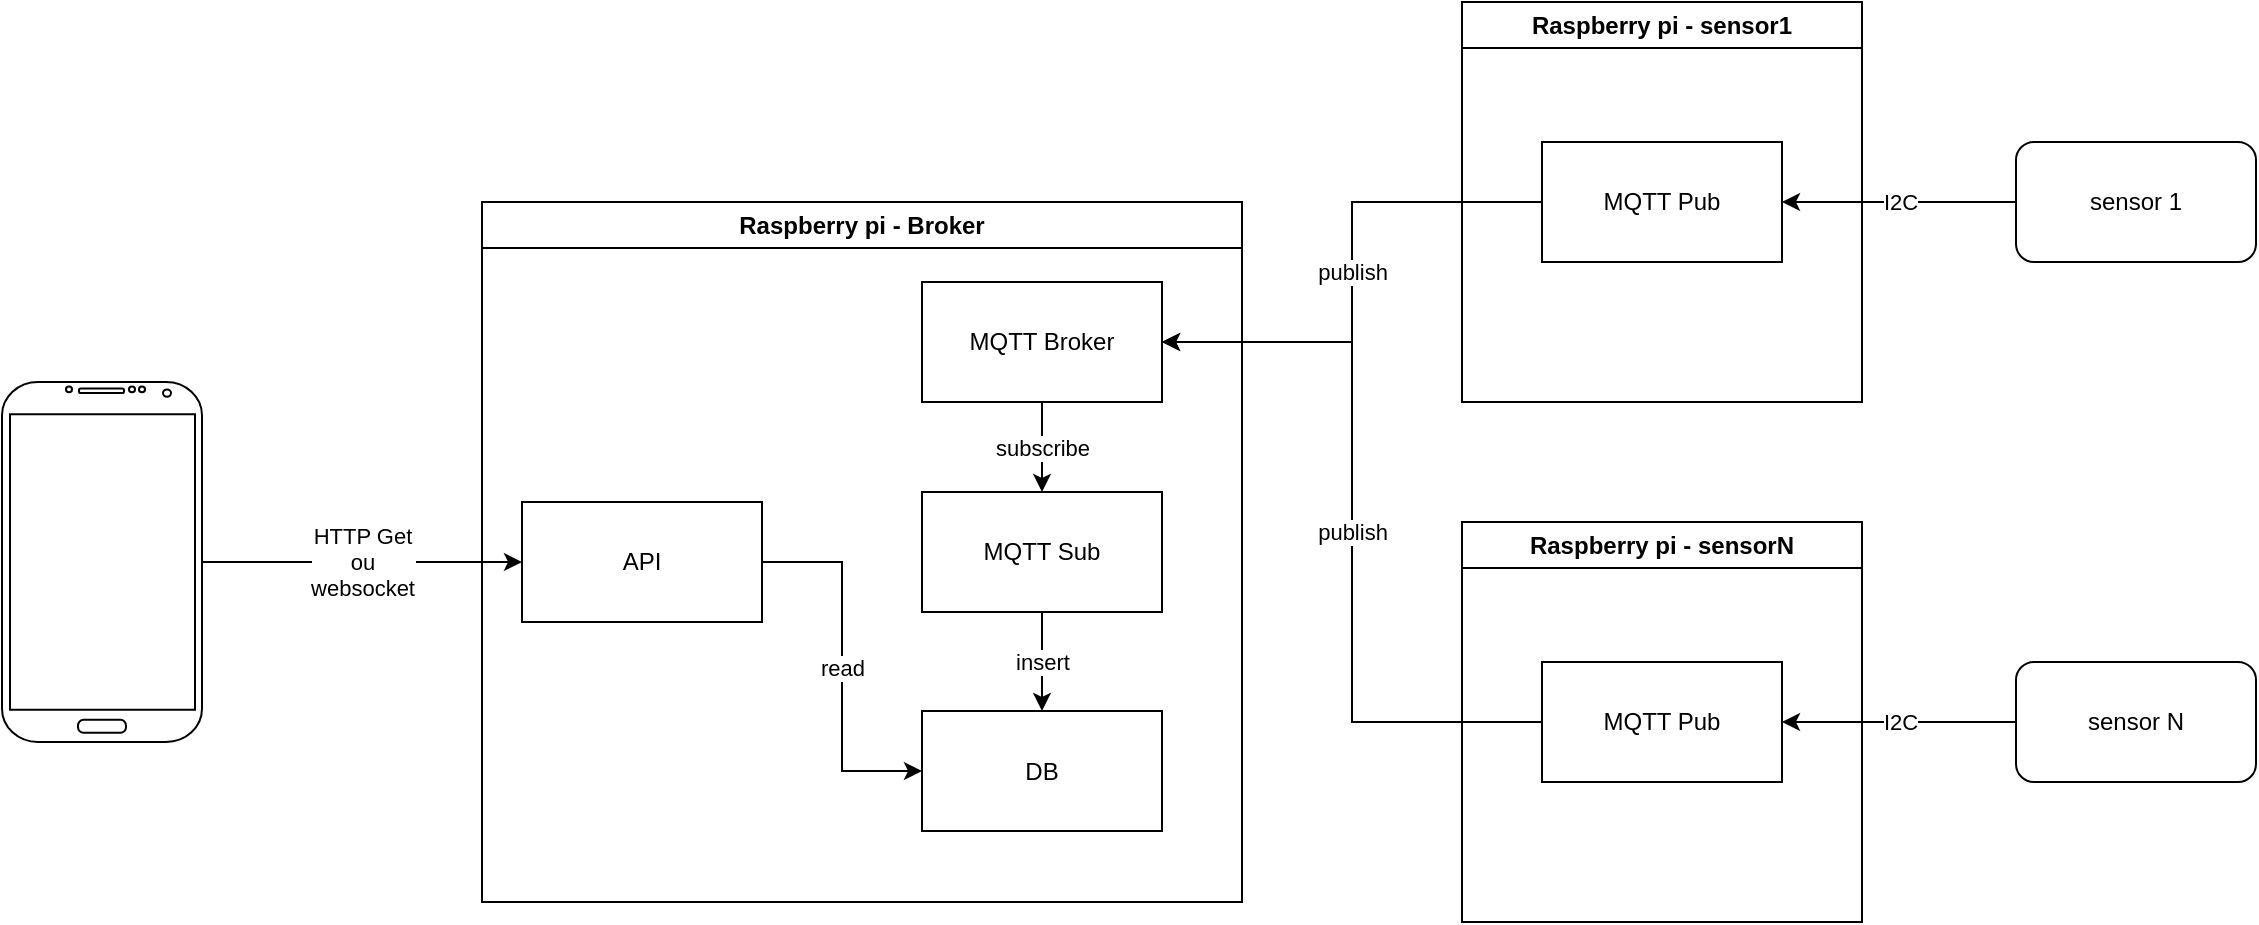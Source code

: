 <mxfile version="21.6.7" type="device" pages="2">
  <diagram name="flux phone" id="RIGlRPVgMfuro2tlcC_w">
    <mxGraphModel dx="2901" dy="1106" grid="1" gridSize="10" guides="1" tooltips="1" connect="1" arrows="1" fold="1" page="1" pageScale="1" pageWidth="827" pageHeight="1169" math="0" shadow="0">
      <root>
        <mxCell id="0" />
        <mxCell id="1" parent="0" />
        <mxCell id="LoCmw2boxALlLqCzRrc9-21" value="&lt;div&gt;HTTP Get&lt;/div&gt;&lt;div&gt;ou&lt;/div&gt;&lt;div&gt;websocket&lt;br&gt;&lt;/div&gt;" style="edgeStyle=orthogonalEdgeStyle;rounded=0;orthogonalLoop=1;jettySize=auto;html=1;entryX=0;entryY=0.5;entryDx=0;entryDy=0;" edge="1" parent="1" source="LoCmw2boxALlLqCzRrc9-1" target="LoCmw2boxALlLqCzRrc9-19">
          <mxGeometry relative="1" as="geometry" />
        </mxCell>
        <mxCell id="LoCmw2boxALlLqCzRrc9-1" value="" style="verticalLabelPosition=bottom;verticalAlign=top;html=1;shadow=0;dashed=0;strokeWidth=1;shape=mxgraph.android.phone2;" vertex="1" parent="1">
          <mxGeometry x="-180" y="360" width="100" height="180" as="geometry" />
        </mxCell>
        <mxCell id="LoCmw2boxALlLqCzRrc9-3" value="Raspberry pi - Broker" style="swimlane;whiteSpace=wrap;html=1;" vertex="1" parent="1">
          <mxGeometry x="60" y="270" width="380" height="350" as="geometry" />
        </mxCell>
        <mxCell id="LoCmw2boxALlLqCzRrc9-6" value="insert" style="edgeStyle=orthogonalEdgeStyle;rounded=0;orthogonalLoop=1;jettySize=auto;html=1;" edge="1" parent="LoCmw2boxALlLqCzRrc9-3" source="LoCmw2boxALlLqCzRrc9-4" target="LoCmw2boxALlLqCzRrc9-5">
          <mxGeometry relative="1" as="geometry" />
        </mxCell>
        <mxCell id="LoCmw2boxALlLqCzRrc9-4" value="MQTT Sub" style="rounded=0;whiteSpace=wrap;html=1;" vertex="1" parent="LoCmw2boxALlLqCzRrc9-3">
          <mxGeometry x="220" y="145" width="120" height="60" as="geometry" />
        </mxCell>
        <mxCell id="LoCmw2boxALlLqCzRrc9-5" value="DB" style="rounded=0;whiteSpace=wrap;html=1;" vertex="1" parent="LoCmw2boxALlLqCzRrc9-3">
          <mxGeometry x="220" y="254.5" width="120" height="60" as="geometry" />
        </mxCell>
        <mxCell id="LoCmw2boxALlLqCzRrc9-10" value="subscribe" style="edgeStyle=orthogonalEdgeStyle;rounded=0;orthogonalLoop=1;jettySize=auto;html=1;" edge="1" parent="LoCmw2boxALlLqCzRrc9-3" source="LoCmw2boxALlLqCzRrc9-9" target="LoCmw2boxALlLqCzRrc9-4">
          <mxGeometry relative="1" as="geometry" />
        </mxCell>
        <mxCell id="LoCmw2boxALlLqCzRrc9-9" value="MQTT Broker" style="rounded=0;whiteSpace=wrap;html=1;" vertex="1" parent="LoCmw2boxALlLqCzRrc9-3">
          <mxGeometry x="220" y="40" width="120" height="60" as="geometry" />
        </mxCell>
        <mxCell id="LoCmw2boxALlLqCzRrc9-20" value="read" style="edgeStyle=orthogonalEdgeStyle;rounded=0;orthogonalLoop=1;jettySize=auto;html=1;entryX=0;entryY=0.5;entryDx=0;entryDy=0;" edge="1" parent="LoCmw2boxALlLqCzRrc9-3" source="LoCmw2boxALlLqCzRrc9-19" target="LoCmw2boxALlLqCzRrc9-5">
          <mxGeometry relative="1" as="geometry" />
        </mxCell>
        <mxCell id="LoCmw2boxALlLqCzRrc9-19" value="API" style="rounded=0;whiteSpace=wrap;html=1;" vertex="1" parent="LoCmw2boxALlLqCzRrc9-3">
          <mxGeometry x="20" y="150" width="120" height="60" as="geometry" />
        </mxCell>
        <mxCell id="LoCmw2boxALlLqCzRrc9-7" value="Raspberry pi - sensor1" style="swimlane;whiteSpace=wrap;html=1;" vertex="1" parent="1">
          <mxGeometry x="550" y="170" width="200" height="200" as="geometry" />
        </mxCell>
        <mxCell id="LoCmw2boxALlLqCzRrc9-8" value="MQTT Pub" style="rounded=0;whiteSpace=wrap;html=1;" vertex="1" parent="LoCmw2boxALlLqCzRrc9-7">
          <mxGeometry x="40" y="70" width="120" height="60" as="geometry" />
        </mxCell>
        <mxCell id="LoCmw2boxALlLqCzRrc9-12" value="I2C" style="edgeStyle=orthogonalEdgeStyle;rounded=0;orthogonalLoop=1;jettySize=auto;html=1;" edge="1" parent="1" source="LoCmw2boxALlLqCzRrc9-11" target="LoCmw2boxALlLqCzRrc9-8">
          <mxGeometry relative="1" as="geometry" />
        </mxCell>
        <mxCell id="LoCmw2boxALlLqCzRrc9-11" value="sensor 1" style="rounded=1;whiteSpace=wrap;html=1;" vertex="1" parent="1">
          <mxGeometry x="827" y="240" width="120" height="60" as="geometry" />
        </mxCell>
        <mxCell id="LoCmw2boxALlLqCzRrc9-13" value="Raspberry pi - sensorN" style="swimlane;whiteSpace=wrap;html=1;" vertex="1" parent="1">
          <mxGeometry x="550" y="430" width="200" height="200" as="geometry" />
        </mxCell>
        <mxCell id="LoCmw2boxALlLqCzRrc9-14" value="MQTT Pub" style="rounded=0;whiteSpace=wrap;html=1;" vertex="1" parent="LoCmw2boxALlLqCzRrc9-13">
          <mxGeometry x="40" y="70" width="120" height="60" as="geometry" />
        </mxCell>
        <mxCell id="LoCmw2boxALlLqCzRrc9-15" value="I2C" style="edgeStyle=orthogonalEdgeStyle;rounded=0;orthogonalLoop=1;jettySize=auto;html=1;" edge="1" parent="1" source="LoCmw2boxALlLqCzRrc9-16" target="LoCmw2boxALlLqCzRrc9-14">
          <mxGeometry relative="1" as="geometry" />
        </mxCell>
        <mxCell id="LoCmw2boxALlLqCzRrc9-16" value="sensor N" style="rounded=1;whiteSpace=wrap;html=1;" vertex="1" parent="1">
          <mxGeometry x="827" y="500" width="120" height="60" as="geometry" />
        </mxCell>
        <mxCell id="LoCmw2boxALlLqCzRrc9-17" value="publish" style="edgeStyle=orthogonalEdgeStyle;rounded=0;orthogonalLoop=1;jettySize=auto;html=1;entryX=1;entryY=0.5;entryDx=0;entryDy=0;" edge="1" parent="1" source="LoCmw2boxALlLqCzRrc9-8" target="LoCmw2boxALlLqCzRrc9-9">
          <mxGeometry relative="1" as="geometry" />
        </mxCell>
        <mxCell id="LoCmw2boxALlLqCzRrc9-18" value="publish" style="edgeStyle=orthogonalEdgeStyle;rounded=0;orthogonalLoop=1;jettySize=auto;html=1;entryX=1;entryY=0.5;entryDx=0;entryDy=0;" edge="1" parent="1" source="LoCmw2boxALlLqCzRrc9-14" target="LoCmw2boxALlLqCzRrc9-9">
          <mxGeometry relative="1" as="geometry" />
        </mxCell>
      </root>
    </mxGraphModel>
  </diagram>
  <diagram id="yilnRr96GevfeKioXc_q" name="flux serveur">
    <mxGraphModel dx="2901" dy="1106" grid="1" gridSize="10" guides="1" tooltips="1" connect="1" arrows="1" fold="1" page="1" pageScale="1" pageWidth="827" pageHeight="1169" math="0" shadow="0">
      <root>
        <mxCell id="0" />
        <mxCell id="1" parent="0" />
        <mxCell id="vGZbzgBhNEK2iHI_NChT-1" value="&lt;div&gt;HTTP Get&lt;/div&gt;&lt;div&gt;ou&lt;/div&gt;&lt;div&gt;websocket&lt;br&gt;&lt;/div&gt;" style="edgeStyle=orthogonalEdgeStyle;rounded=0;orthogonalLoop=1;jettySize=auto;html=1;entryX=0.5;entryY=1;entryDx=0;entryDy=0;" edge="1" parent="1" source="vGZbzgBhNEK2iHI_NChT-2" target="vGZbzgBhNEK2iHI_NChT-10">
          <mxGeometry relative="1" as="geometry" />
        </mxCell>
        <mxCell id="vGZbzgBhNEK2iHI_NChT-2" value="" style="verticalLabelPosition=bottom;verticalAlign=top;html=1;shadow=0;dashed=0;strokeWidth=1;shape=mxgraph.android.phone2;" vertex="1" parent="1">
          <mxGeometry x="-195" y="530" width="100" height="180" as="geometry" />
        </mxCell>
        <mxCell id="vGZbzgBhNEK2iHI_NChT-3" value="Raspberry pi - Broker" style="swimlane;whiteSpace=wrap;html=1;" vertex="1" parent="1">
          <mxGeometry x="60" y="270" width="380" height="130" as="geometry" />
        </mxCell>
        <mxCell id="vGZbzgBhNEK2iHI_NChT-5" value="MQTT Sub" style="rounded=0;whiteSpace=wrap;html=1;" vertex="1" parent="vGZbzgBhNEK2iHI_NChT-3">
          <mxGeometry x="10" y="40" width="120" height="60" as="geometry" />
        </mxCell>
        <mxCell id="vGZbzgBhNEK2iHI_NChT-7" value="subscribe" style="edgeStyle=orthogonalEdgeStyle;rounded=0;orthogonalLoop=1;jettySize=auto;html=1;" edge="1" parent="vGZbzgBhNEK2iHI_NChT-3" source="vGZbzgBhNEK2iHI_NChT-8" target="vGZbzgBhNEK2iHI_NChT-5">
          <mxGeometry relative="1" as="geometry" />
        </mxCell>
        <mxCell id="vGZbzgBhNEK2iHI_NChT-8" value="MQTT Broker" style="rounded=0;whiteSpace=wrap;html=1;" vertex="1" parent="vGZbzgBhNEK2iHI_NChT-3">
          <mxGeometry x="220" y="40" width="120" height="60" as="geometry" />
        </mxCell>
        <mxCell id="vGZbzgBhNEK2iHI_NChT-11" value="Raspberry pi - sensor1" style="swimlane;whiteSpace=wrap;html=1;" vertex="1" parent="1">
          <mxGeometry x="550" y="170" width="200" height="200" as="geometry" />
        </mxCell>
        <mxCell id="vGZbzgBhNEK2iHI_NChT-12" value="MQTT Pub" style="rounded=0;whiteSpace=wrap;html=1;" vertex="1" parent="vGZbzgBhNEK2iHI_NChT-11">
          <mxGeometry x="40" y="70" width="120" height="60" as="geometry" />
        </mxCell>
        <mxCell id="vGZbzgBhNEK2iHI_NChT-13" value="I2C" style="edgeStyle=orthogonalEdgeStyle;rounded=0;orthogonalLoop=1;jettySize=auto;html=1;" edge="1" parent="1" source="vGZbzgBhNEK2iHI_NChT-14" target="vGZbzgBhNEK2iHI_NChT-12">
          <mxGeometry relative="1" as="geometry" />
        </mxCell>
        <mxCell id="vGZbzgBhNEK2iHI_NChT-14" value="sensor 1" style="rounded=1;whiteSpace=wrap;html=1;" vertex="1" parent="1">
          <mxGeometry x="827" y="240" width="120" height="60" as="geometry" />
        </mxCell>
        <mxCell id="vGZbzgBhNEK2iHI_NChT-15" value="Raspberry pi - sensorN" style="swimlane;whiteSpace=wrap;html=1;" vertex="1" parent="1">
          <mxGeometry x="550" y="430" width="200" height="200" as="geometry" />
        </mxCell>
        <mxCell id="vGZbzgBhNEK2iHI_NChT-16" value="MQTT Pub" style="rounded=0;whiteSpace=wrap;html=1;" vertex="1" parent="vGZbzgBhNEK2iHI_NChT-15">
          <mxGeometry x="40" y="70" width="120" height="60" as="geometry" />
        </mxCell>
        <mxCell id="vGZbzgBhNEK2iHI_NChT-17" value="I2C" style="edgeStyle=orthogonalEdgeStyle;rounded=0;orthogonalLoop=1;jettySize=auto;html=1;" edge="1" parent="1" source="vGZbzgBhNEK2iHI_NChT-18" target="vGZbzgBhNEK2iHI_NChT-16">
          <mxGeometry relative="1" as="geometry" />
        </mxCell>
        <mxCell id="vGZbzgBhNEK2iHI_NChT-18" value="sensor N" style="rounded=1;whiteSpace=wrap;html=1;" vertex="1" parent="1">
          <mxGeometry x="827" y="500" width="120" height="60" as="geometry" />
        </mxCell>
        <mxCell id="vGZbzgBhNEK2iHI_NChT-19" value="publish" style="edgeStyle=orthogonalEdgeStyle;rounded=0;orthogonalLoop=1;jettySize=auto;html=1;entryX=1;entryY=0.5;entryDx=0;entryDy=0;" edge="1" parent="1" source="vGZbzgBhNEK2iHI_NChT-12" target="vGZbzgBhNEK2iHI_NChT-8">
          <mxGeometry relative="1" as="geometry" />
        </mxCell>
        <mxCell id="vGZbzgBhNEK2iHI_NChT-20" value="publish" style="edgeStyle=orthogonalEdgeStyle;rounded=0;orthogonalLoop=1;jettySize=auto;html=1;entryX=1;entryY=0.5;entryDx=0;entryDy=0;" edge="1" parent="1" source="vGZbzgBhNEK2iHI_NChT-16" target="vGZbzgBhNEK2iHI_NChT-8">
          <mxGeometry relative="1" as="geometry" />
        </mxCell>
        <mxCell id="vGZbzgBhNEK2iHI_NChT-21" value="Cloud DB Appli" style="swimlane;whiteSpace=wrap;html=1;" vertex="1" parent="1">
          <mxGeometry x="-260" y="140" width="230" height="280" as="geometry" />
        </mxCell>
        <mxCell id="vGZbzgBhNEK2iHI_NChT-22" value="DB" style="rounded=0;whiteSpace=wrap;html=1;" vertex="1" parent="vGZbzgBhNEK2iHI_NChT-21">
          <mxGeometry x="55" y="40" width="120" height="60" as="geometry" />
        </mxCell>
        <mxCell id="vGZbzgBhNEK2iHI_NChT-23" value="insert / read" style="edgeStyle=orthogonalEdgeStyle;rounded=0;orthogonalLoop=1;jettySize=auto;html=1;" edge="1" parent="vGZbzgBhNEK2iHI_NChT-21" source="vGZbzgBhNEK2iHI_NChT-10" target="vGZbzgBhNEK2iHI_NChT-22">
          <mxGeometry relative="1" as="geometry" />
        </mxCell>
        <mxCell id="vGZbzgBhNEK2iHI_NChT-10" value="API" style="rounded=0;whiteSpace=wrap;html=1;" vertex="1" parent="vGZbzgBhNEK2iHI_NChT-21">
          <mxGeometry x="55" y="170" width="120" height="60" as="geometry" />
        </mxCell>
        <mxCell id="vGZbzgBhNEK2iHI_NChT-4" value="HTTP POST" style="edgeStyle=orthogonalEdgeStyle;rounded=0;orthogonalLoop=1;jettySize=auto;html=1;entryX=1;entryY=0.5;entryDx=0;entryDy=0;" edge="1" parent="1" source="vGZbzgBhNEK2iHI_NChT-5" target="vGZbzgBhNEK2iHI_NChT-10">
          <mxGeometry relative="1" as="geometry" />
        </mxCell>
      </root>
    </mxGraphModel>
  </diagram>
</mxfile>
